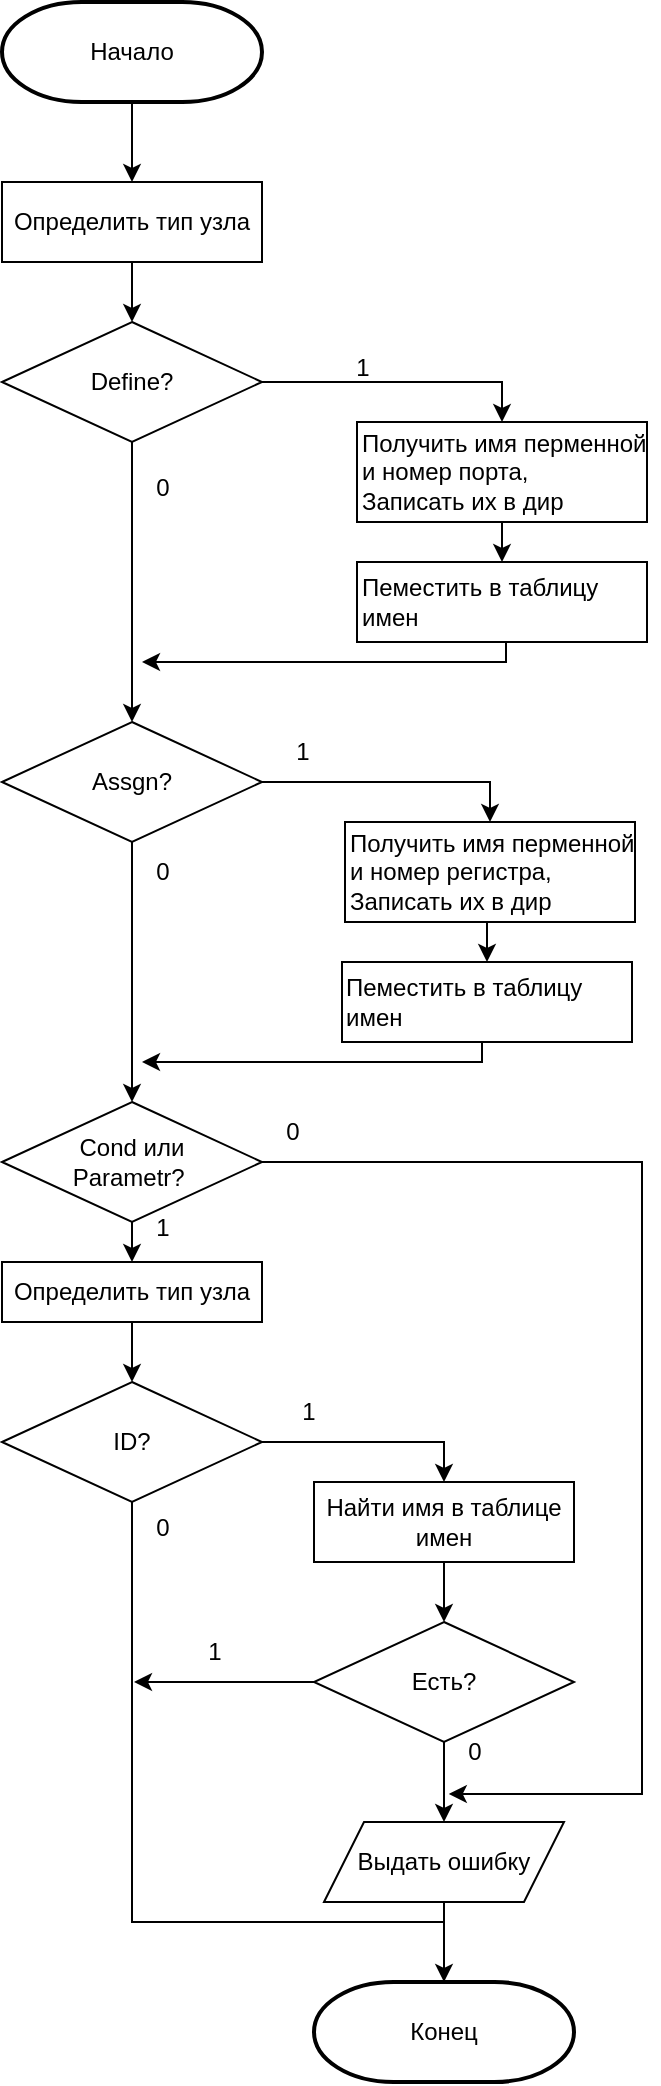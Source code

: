 <mxfile version="21.3.2" type="device">
  <diagram name="Страница 1" id="LfAVFmU5jC781aRs8l4f">
    <mxGraphModel dx="981" dy="565" grid="1" gridSize="10" guides="1" tooltips="1" connect="1" arrows="1" fold="1" page="1" pageScale="1" pageWidth="827" pageHeight="1169" math="0" shadow="0">
      <root>
        <mxCell id="0" />
        <mxCell id="1" parent="0" />
        <mxCell id="FoyQQF-ts86QolSbCVlo-2" style="edgeStyle=orthogonalEdgeStyle;rounded=0;orthogonalLoop=1;jettySize=auto;html=1;exitX=0.5;exitY=1;exitDx=0;exitDy=0;exitPerimeter=0;" parent="1" source="FoyQQF-ts86QolSbCVlo-1" edge="1">
          <mxGeometry relative="1" as="geometry">
            <mxPoint x="155" y="110" as="targetPoint" />
          </mxGeometry>
        </mxCell>
        <mxCell id="FoyQQF-ts86QolSbCVlo-1" value="Начало" style="strokeWidth=2;html=1;shape=mxgraph.flowchart.terminator;whiteSpace=wrap;" parent="1" vertex="1">
          <mxGeometry x="90" y="20" width="130" height="50" as="geometry" />
        </mxCell>
        <mxCell id="FoyQQF-ts86QolSbCVlo-4" style="edgeStyle=orthogonalEdgeStyle;rounded=0;orthogonalLoop=1;jettySize=auto;html=1;exitX=0.5;exitY=1;exitDx=0;exitDy=0;" parent="1" source="FoyQQF-ts86QolSbCVlo-3" edge="1">
          <mxGeometry relative="1" as="geometry">
            <mxPoint x="155" y="180" as="targetPoint" />
          </mxGeometry>
        </mxCell>
        <mxCell id="FoyQQF-ts86QolSbCVlo-3" value="Определить тип узла" style="rounded=0;whiteSpace=wrap;html=1;" parent="1" vertex="1">
          <mxGeometry x="90" y="110" width="130" height="40" as="geometry" />
        </mxCell>
        <mxCell id="FoyQQF-ts86QolSbCVlo-6" style="edgeStyle=orthogonalEdgeStyle;rounded=0;orthogonalLoop=1;jettySize=auto;html=1;exitX=1;exitY=0.5;exitDx=0;exitDy=0;" parent="1" source="FoyQQF-ts86QolSbCVlo-5" edge="1">
          <mxGeometry relative="1" as="geometry">
            <mxPoint x="340" y="230" as="targetPoint" />
            <Array as="points">
              <mxPoint x="320" y="210" />
              <mxPoint x="320" y="210" />
            </Array>
          </mxGeometry>
        </mxCell>
        <mxCell id="FoyQQF-ts86QolSbCVlo-11" style="edgeStyle=orthogonalEdgeStyle;rounded=0;orthogonalLoop=1;jettySize=auto;html=1;exitX=0.5;exitY=1;exitDx=0;exitDy=0;" parent="1" source="FoyQQF-ts86QolSbCVlo-5" edge="1">
          <mxGeometry relative="1" as="geometry">
            <mxPoint x="155" y="380" as="targetPoint" />
          </mxGeometry>
        </mxCell>
        <mxCell id="FoyQQF-ts86QolSbCVlo-5" value="Define?" style="rhombus;whiteSpace=wrap;html=1;" parent="1" vertex="1">
          <mxGeometry x="90" y="180" width="130" height="60" as="geometry" />
        </mxCell>
        <mxCell id="FoyQQF-ts86QolSbCVlo-7" value="1" style="text;html=1;align=center;verticalAlign=middle;resizable=0;points=[];autosize=1;strokeColor=none;fillColor=none;" parent="1" vertex="1">
          <mxGeometry x="255" y="188" width="30" height="30" as="geometry" />
        </mxCell>
        <mxCell id="FoyQQF-ts86QolSbCVlo-9" style="edgeStyle=orthogonalEdgeStyle;rounded=0;orthogonalLoop=1;jettySize=auto;html=1;exitX=0.5;exitY=1;exitDx=0;exitDy=0;" parent="1" edge="1" source="FoyQQF-ts86QolSbCVlo-16">
          <mxGeometry relative="1" as="geometry">
            <mxPoint x="340" y="300" as="targetPoint" />
            <mxPoint x="341.5" y="310" as="sourcePoint" />
          </mxGeometry>
        </mxCell>
        <mxCell id="FoyQQF-ts86QolSbCVlo-13" style="edgeStyle=orthogonalEdgeStyle;rounded=0;orthogonalLoop=1;jettySize=auto;html=1;exitX=0.5;exitY=1;exitDx=0;exitDy=0;" parent="1" source="FoyQQF-ts86QolSbCVlo-10" edge="1">
          <mxGeometry relative="1" as="geometry">
            <mxPoint x="160" y="350" as="targetPoint" />
            <Array as="points">
              <mxPoint x="342" y="340" />
              <mxPoint x="342" y="350" />
              <mxPoint x="160" y="350" />
            </Array>
          </mxGeometry>
        </mxCell>
        <mxCell id="FoyQQF-ts86QolSbCVlo-10" value="&lt;div style=&quot;&quot;&gt;Пеместить в таблицу имен&amp;nbsp;&lt;/div&gt;" style="rounded=0;whiteSpace=wrap;html=1;align=left;" parent="1" vertex="1">
          <mxGeometry x="267.5" y="300" width="145" height="40" as="geometry" />
        </mxCell>
        <mxCell id="FoyQQF-ts86QolSbCVlo-12" value="0" style="text;html=1;align=center;verticalAlign=middle;resizable=0;points=[];autosize=1;strokeColor=none;fillColor=none;" parent="1" vertex="1">
          <mxGeometry x="155" y="248" width="30" height="30" as="geometry" />
        </mxCell>
        <mxCell id="FoyQQF-ts86QolSbCVlo-15" style="edgeStyle=orthogonalEdgeStyle;rounded=0;orthogonalLoop=1;jettySize=auto;html=1;exitX=1;exitY=0.5;exitDx=0;exitDy=0;entryX=0.5;entryY=0;entryDx=0;entryDy=0;" parent="1" source="FoyQQF-ts86QolSbCVlo-14" edge="1" target="FoyQQF-ts86QolSbCVlo-17">
          <mxGeometry relative="1" as="geometry">
            <mxPoint x="340" y="430" as="targetPoint" />
            <Array as="points">
              <mxPoint x="334" y="410" />
            </Array>
          </mxGeometry>
        </mxCell>
        <mxCell id="FoyQQF-ts86QolSbCVlo-20" style="edgeStyle=orthogonalEdgeStyle;rounded=0;orthogonalLoop=1;jettySize=auto;html=1;exitX=0.5;exitY=1;exitDx=0;exitDy=0;" parent="1" source="FoyQQF-ts86QolSbCVlo-14" edge="1">
          <mxGeometry relative="1" as="geometry">
            <mxPoint x="155" y="570" as="targetPoint" />
          </mxGeometry>
        </mxCell>
        <mxCell id="FoyQQF-ts86QolSbCVlo-14" value="Assgn?" style="rhombus;whiteSpace=wrap;html=1;" parent="1" vertex="1">
          <mxGeometry x="90" y="380" width="130" height="60" as="geometry" />
        </mxCell>
        <mxCell id="FoyQQF-ts86QolSbCVlo-16" value="&lt;div style=&quot;&quot;&gt;Получить имя перменной&lt;/div&gt;&lt;div style=&quot;&quot;&gt;и номер порта,&lt;/div&gt;&lt;div style=&quot;&quot;&gt;Записать их в дир&lt;/div&gt;" style="rounded=0;whiteSpace=wrap;html=1;align=left;" parent="1" vertex="1">
          <mxGeometry x="267.5" y="230" width="145" height="50" as="geometry" />
        </mxCell>
        <mxCell id="FoyQQF-ts86QolSbCVlo-19" style="edgeStyle=orthogonalEdgeStyle;rounded=0;orthogonalLoop=1;jettySize=auto;html=1;exitX=0.5;exitY=1;exitDx=0;exitDy=0;entryX=0.5;entryY=0;entryDx=0;entryDy=0;" parent="1" source="FoyQQF-ts86QolSbCVlo-17" target="FoyQQF-ts86QolSbCVlo-18" edge="1">
          <mxGeometry relative="1" as="geometry" />
        </mxCell>
        <mxCell id="FoyQQF-ts86QolSbCVlo-17" value="&lt;div style=&quot;&quot;&gt;Получить имя перменной&lt;/div&gt;&lt;div style=&quot;&quot;&gt;и номер регистра,&lt;/div&gt;&lt;div style=&quot;&quot;&gt;Записать их в дир&lt;/div&gt;" style="rounded=0;whiteSpace=wrap;html=1;align=left;" parent="1" vertex="1">
          <mxGeometry x="261.5" y="430" width="145" height="50" as="geometry" />
        </mxCell>
        <mxCell id="FoyQQF-ts86QolSbCVlo-21" style="edgeStyle=orthogonalEdgeStyle;rounded=0;orthogonalLoop=1;jettySize=auto;html=1;exitX=0.5;exitY=1;exitDx=0;exitDy=0;" parent="1" source="FoyQQF-ts86QolSbCVlo-18" edge="1">
          <mxGeometry relative="1" as="geometry">
            <mxPoint x="160" y="550" as="targetPoint" />
            <Array as="points">
              <mxPoint x="330" y="540" />
              <mxPoint x="330" y="550" />
              <mxPoint x="160" y="550" />
            </Array>
          </mxGeometry>
        </mxCell>
        <mxCell id="FoyQQF-ts86QolSbCVlo-18" value="&lt;div style=&quot;&quot;&gt;Пеместить в таблицу имен&amp;nbsp;&lt;/div&gt;" style="rounded=0;whiteSpace=wrap;html=1;align=left;" parent="1" vertex="1">
          <mxGeometry x="260" y="500" width="145" height="40" as="geometry" />
        </mxCell>
        <mxCell id="FoyQQF-ts86QolSbCVlo-22" value="1" style="text;html=1;align=center;verticalAlign=middle;resizable=0;points=[];autosize=1;strokeColor=none;fillColor=none;" parent="1" vertex="1">
          <mxGeometry x="225" y="380" width="30" height="30" as="geometry" />
        </mxCell>
        <mxCell id="FoyQQF-ts86QolSbCVlo-23" value="0" style="text;html=1;align=center;verticalAlign=middle;resizable=0;points=[];autosize=1;strokeColor=none;fillColor=none;" parent="1" vertex="1">
          <mxGeometry x="155" y="440" width="30" height="30" as="geometry" />
        </mxCell>
        <mxCell id="FoyQQF-ts86QolSbCVlo-25" style="edgeStyle=orthogonalEdgeStyle;rounded=0;orthogonalLoop=1;jettySize=auto;html=1;exitX=1;exitY=0.5;exitDx=0;exitDy=0;entryX=0.08;entryY=1.2;entryDx=0;entryDy=0;entryPerimeter=0;" parent="1" source="FoyQQF-ts86QolSbCVlo-24" edge="1" target="FoyQQF-ts86QolSbCVlo-44">
          <mxGeometry relative="1" as="geometry">
            <mxPoint x="410" y="650" as="targetPoint" />
            <Array as="points">
              <mxPoint x="410" y="600" />
              <mxPoint x="410" y="916" />
            </Array>
          </mxGeometry>
        </mxCell>
        <mxCell id="jW7aiI6UV35wAqfm8EjF-7" style="edgeStyle=orthogonalEdgeStyle;rounded=0;orthogonalLoop=1;jettySize=auto;html=1;exitX=0.5;exitY=1;exitDx=0;exitDy=0;entryX=0.5;entryY=0;entryDx=0;entryDy=0;" edge="1" parent="1" source="FoyQQF-ts86QolSbCVlo-24" target="FoyQQF-ts86QolSbCVlo-28">
          <mxGeometry relative="1" as="geometry" />
        </mxCell>
        <mxCell id="FoyQQF-ts86QolSbCVlo-24" value="Cond или &lt;br&gt;Parametr?&amp;nbsp;" style="rhombus;whiteSpace=wrap;html=1;" parent="1" vertex="1">
          <mxGeometry x="90" y="570" width="130" height="60" as="geometry" />
        </mxCell>
        <mxCell id="FoyQQF-ts86QolSbCVlo-26" value="0" style="text;html=1;align=center;verticalAlign=middle;resizable=0;points=[];autosize=1;strokeColor=none;fillColor=none;" parent="1" vertex="1">
          <mxGeometry x="220" y="570" width="30" height="30" as="geometry" />
        </mxCell>
        <mxCell id="FoyQQF-ts86QolSbCVlo-29" style="edgeStyle=orthogonalEdgeStyle;rounded=0;orthogonalLoop=1;jettySize=auto;html=1;exitX=0.5;exitY=1;exitDx=0;exitDy=0;" parent="1" source="FoyQQF-ts86QolSbCVlo-28" edge="1">
          <mxGeometry relative="1" as="geometry">
            <mxPoint x="155" y="710" as="targetPoint" />
          </mxGeometry>
        </mxCell>
        <mxCell id="FoyQQF-ts86QolSbCVlo-28" value="Определить тип узла" style="rounded=0;whiteSpace=wrap;html=1;" parent="1" vertex="1">
          <mxGeometry x="90" y="650" width="130" height="30" as="geometry" />
        </mxCell>
        <mxCell id="FoyQQF-ts86QolSbCVlo-31" style="edgeStyle=orthogonalEdgeStyle;rounded=0;orthogonalLoop=1;jettySize=auto;html=1;exitX=1;exitY=0.5;exitDx=0;exitDy=0;" parent="1" source="FoyQQF-ts86QolSbCVlo-30" edge="1">
          <mxGeometry relative="1" as="geometry">
            <mxPoint x="311" y="760" as="targetPoint" />
            <Array as="points">
              <mxPoint x="311" y="740" />
            </Array>
          </mxGeometry>
        </mxCell>
        <mxCell id="jW7aiI6UV35wAqfm8EjF-6" style="edgeStyle=orthogonalEdgeStyle;rounded=0;orthogonalLoop=1;jettySize=auto;html=1;exitX=0.5;exitY=1;exitDx=0;exitDy=0;endArrow=none;endFill=0;" edge="1" parent="1" source="FoyQQF-ts86QolSbCVlo-30">
          <mxGeometry relative="1" as="geometry">
            <mxPoint x="311" y="980" as="targetPoint" />
            <Array as="points">
              <mxPoint x="155" y="980" />
            </Array>
          </mxGeometry>
        </mxCell>
        <mxCell id="FoyQQF-ts86QolSbCVlo-30" value="ID?" style="rhombus;whiteSpace=wrap;html=1;" parent="1" vertex="1">
          <mxGeometry x="90" y="710" width="130" height="60" as="geometry" />
        </mxCell>
        <mxCell id="FoyQQF-ts86QolSbCVlo-32" value="1" style="text;html=1;align=center;verticalAlign=middle;resizable=0;points=[];autosize=1;strokeColor=none;fillColor=none;" parent="1" vertex="1">
          <mxGeometry x="227.5" y="710" width="30" height="30" as="geometry" />
        </mxCell>
        <mxCell id="FoyQQF-ts86QolSbCVlo-35" style="edgeStyle=orthogonalEdgeStyle;rounded=0;orthogonalLoop=1;jettySize=auto;html=1;exitX=0.5;exitY=1;exitDx=0;exitDy=0;" parent="1" source="FoyQQF-ts86QolSbCVlo-34" edge="1">
          <mxGeometry relative="1" as="geometry">
            <mxPoint x="311" y="830" as="targetPoint" />
          </mxGeometry>
        </mxCell>
        <mxCell id="FoyQQF-ts86QolSbCVlo-34" value="Найти имя в таблице имен" style="rounded=0;whiteSpace=wrap;html=1;" parent="1" vertex="1">
          <mxGeometry x="246" y="760" width="130" height="40" as="geometry" />
        </mxCell>
        <mxCell id="FoyQQF-ts86QolSbCVlo-38" style="edgeStyle=orthogonalEdgeStyle;rounded=0;orthogonalLoop=1;jettySize=auto;html=1;exitX=0;exitY=0.5;exitDx=0;exitDy=0;" parent="1" source="FoyQQF-ts86QolSbCVlo-37" edge="1">
          <mxGeometry relative="1" as="geometry">
            <mxPoint x="156" y="860" as="targetPoint" />
          </mxGeometry>
        </mxCell>
        <mxCell id="jW7aiI6UV35wAqfm8EjF-2" style="edgeStyle=orthogonalEdgeStyle;rounded=0;orthogonalLoop=1;jettySize=auto;html=1;exitX=0.5;exitY=1;exitDx=0;exitDy=0;" edge="1" parent="1" source="FoyQQF-ts86QolSbCVlo-37">
          <mxGeometry relative="1" as="geometry">
            <mxPoint x="311" y="930" as="targetPoint" />
          </mxGeometry>
        </mxCell>
        <mxCell id="FoyQQF-ts86QolSbCVlo-37" value="Есть?" style="rhombus;whiteSpace=wrap;html=1;" parent="1" vertex="1">
          <mxGeometry x="246" y="830" width="130" height="60" as="geometry" />
        </mxCell>
        <mxCell id="FoyQQF-ts86QolSbCVlo-41" value="1" style="text;html=1;align=center;verticalAlign=middle;resizable=0;points=[];autosize=1;strokeColor=none;fillColor=none;" parent="1" vertex="1">
          <mxGeometry x="181" y="830" width="30" height="30" as="geometry" />
        </mxCell>
        <mxCell id="FoyQQF-ts86QolSbCVlo-44" value="0" style="text;html=1;align=center;verticalAlign=middle;resizable=0;points=[];autosize=1;strokeColor=none;fillColor=none;" parent="1" vertex="1">
          <mxGeometry x="311" y="880" width="30" height="30" as="geometry" />
        </mxCell>
        <mxCell id="FoyQQF-ts86QolSbCVlo-47" value="Конец" style="strokeWidth=2;html=1;shape=mxgraph.flowchart.terminator;whiteSpace=wrap;" parent="1" vertex="1">
          <mxGeometry x="246" y="1010" width="130" height="50" as="geometry" />
        </mxCell>
        <mxCell id="jW7aiI6UV35wAqfm8EjF-4" style="edgeStyle=orthogonalEdgeStyle;rounded=0;orthogonalLoop=1;jettySize=auto;html=1;exitX=0.5;exitY=1;exitDx=0;exitDy=0;entryX=0.5;entryY=0;entryDx=0;entryDy=0;entryPerimeter=0;" edge="1" parent="1" source="jW7aiI6UV35wAqfm8EjF-3" target="FoyQQF-ts86QolSbCVlo-47">
          <mxGeometry relative="1" as="geometry" />
        </mxCell>
        <mxCell id="jW7aiI6UV35wAqfm8EjF-3" value="Выдать ошибку" style="shape=parallelogram;perimeter=parallelogramPerimeter;whiteSpace=wrap;html=1;fixedSize=1;" vertex="1" parent="1">
          <mxGeometry x="251" y="930" width="120" height="40" as="geometry" />
        </mxCell>
        <mxCell id="jW7aiI6UV35wAqfm8EjF-8" value="1" style="text;html=1;align=center;verticalAlign=middle;resizable=0;points=[];autosize=1;strokeColor=none;fillColor=none;" vertex="1" parent="1">
          <mxGeometry x="155" y="618" width="30" height="30" as="geometry" />
        </mxCell>
        <mxCell id="jW7aiI6UV35wAqfm8EjF-9" value="0" style="text;html=1;align=center;verticalAlign=middle;resizable=0;points=[];autosize=1;strokeColor=none;fillColor=none;" vertex="1" parent="1">
          <mxGeometry x="155" y="768" width="30" height="30" as="geometry" />
        </mxCell>
      </root>
    </mxGraphModel>
  </diagram>
</mxfile>
